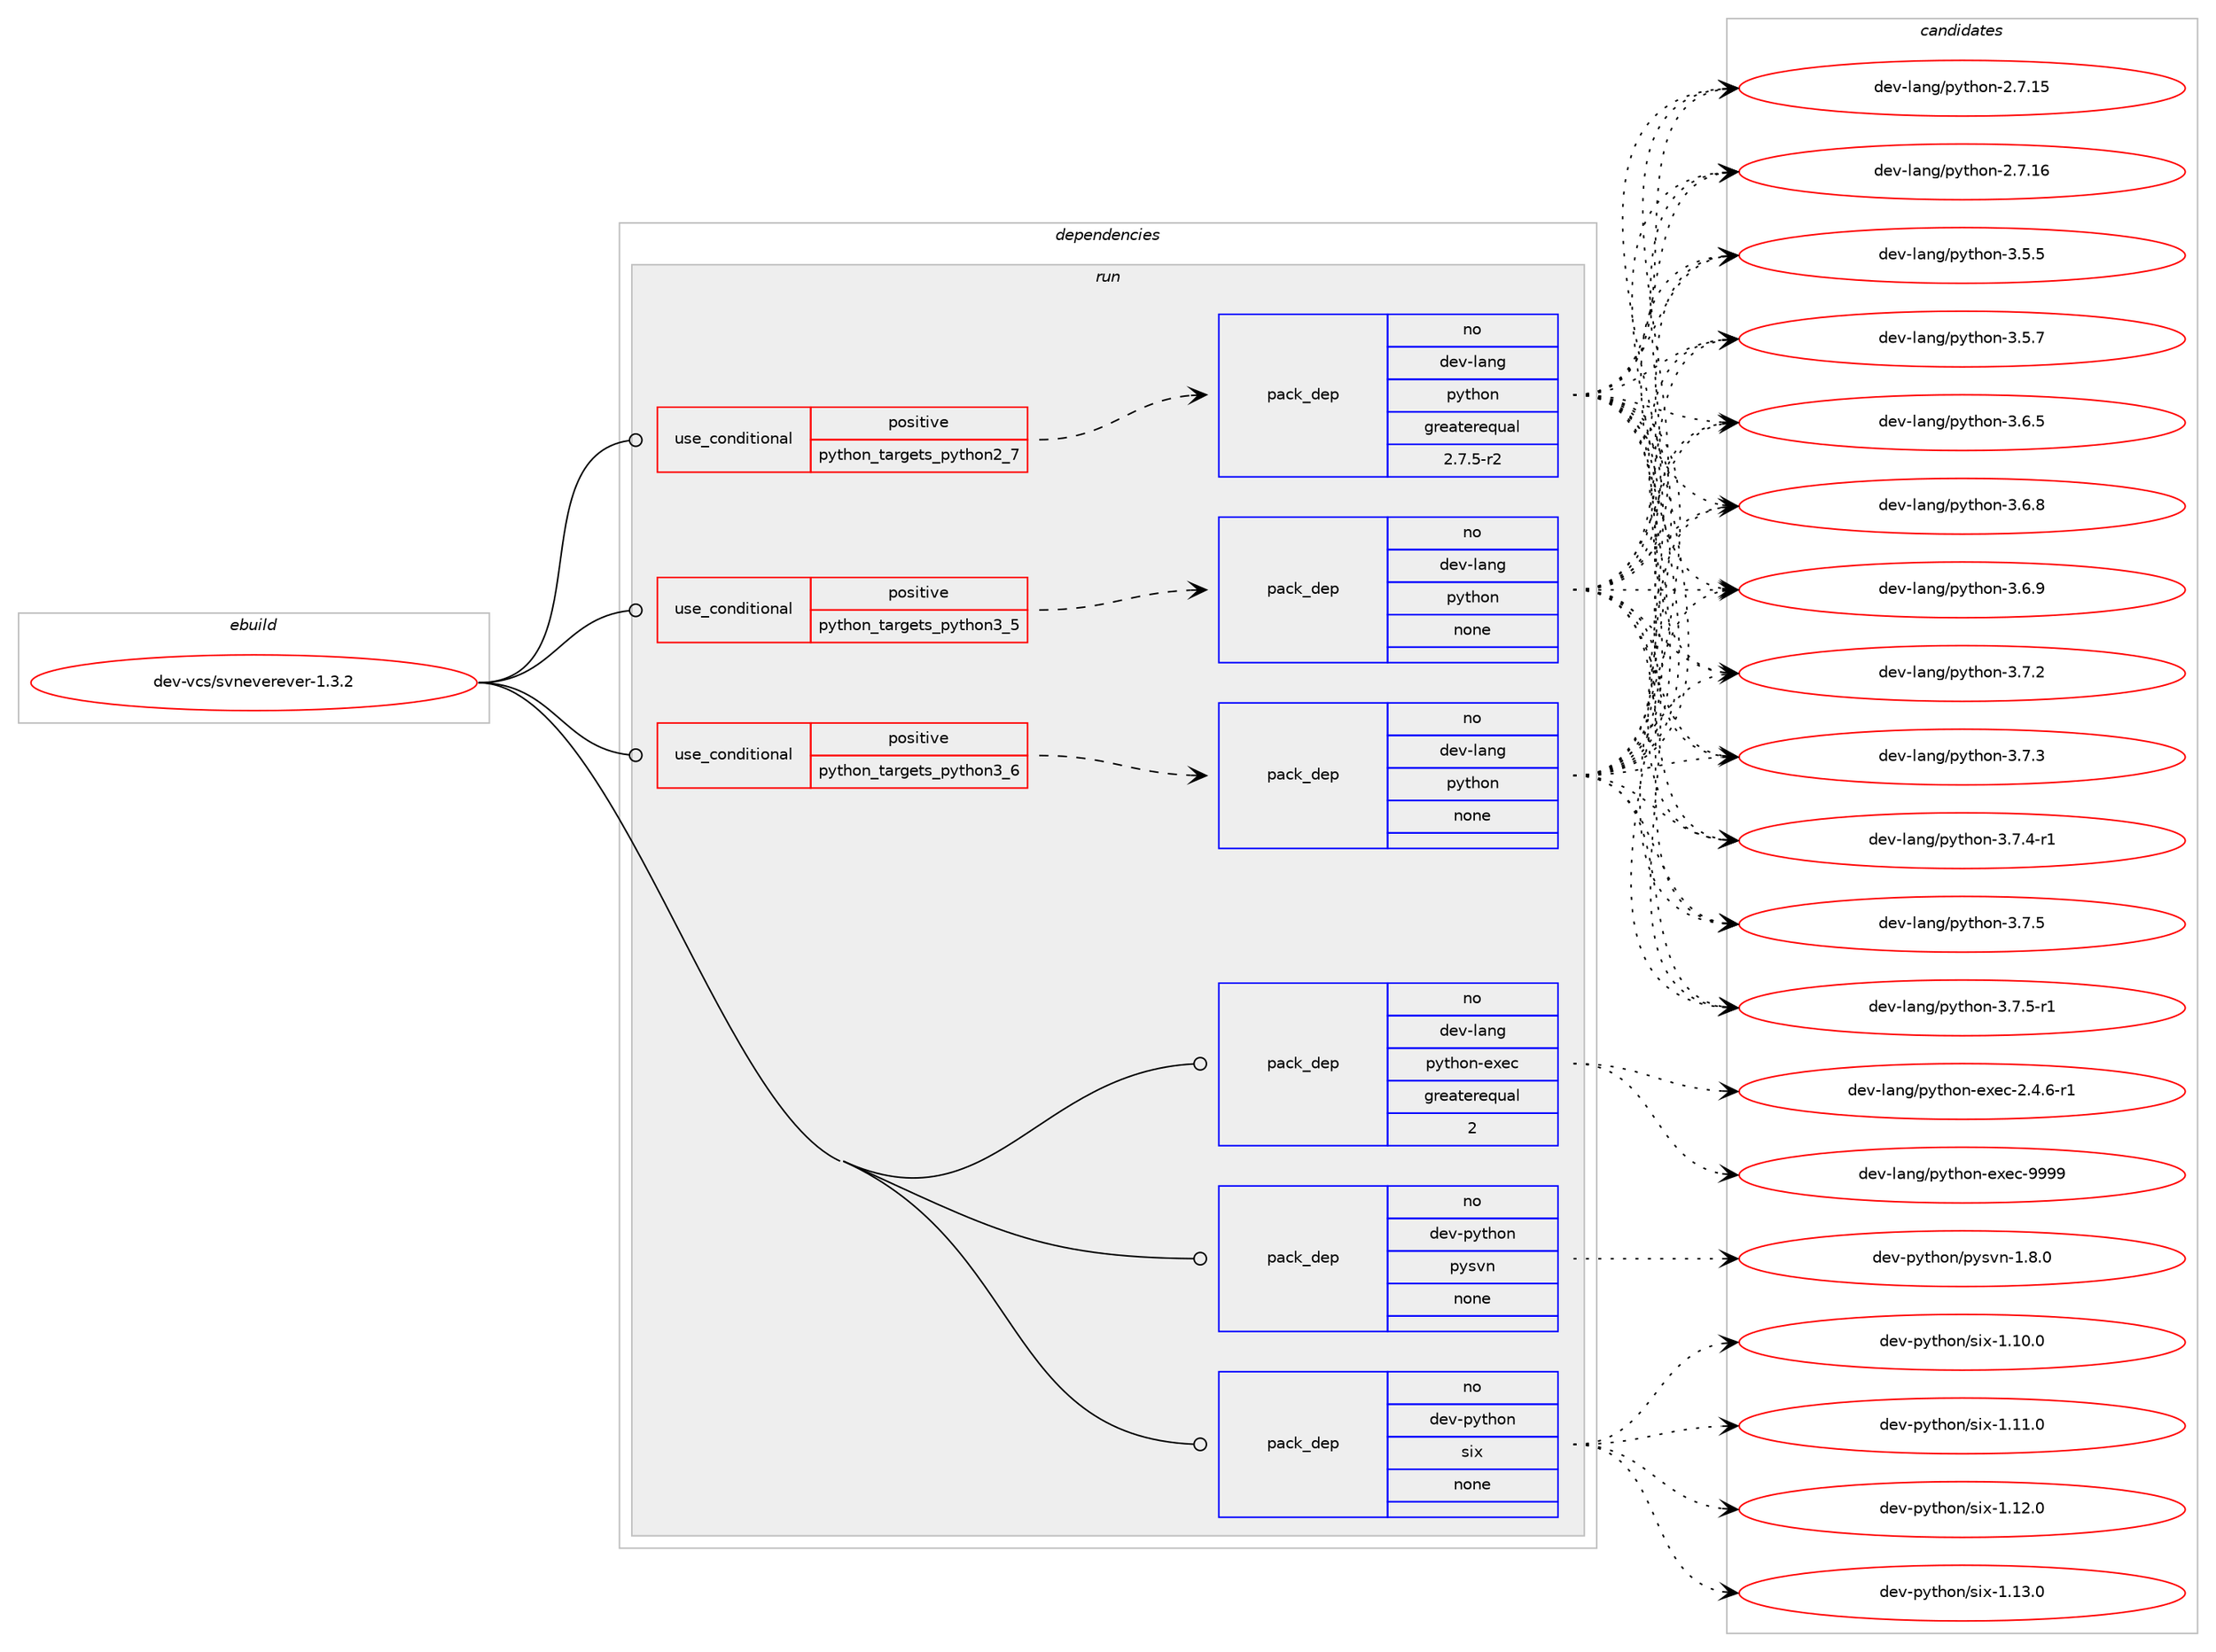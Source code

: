 digraph prolog {

# *************
# Graph options
# *************

newrank=true;
concentrate=true;
compound=true;
graph [rankdir=LR,fontname=Helvetica,fontsize=10,ranksep=1.5];#, ranksep=2.5, nodesep=0.2];
edge  [arrowhead=vee];
node  [fontname=Helvetica,fontsize=10];

# **********
# The ebuild
# **********

subgraph cluster_leftcol {
color=gray;
rank=same;
label=<<i>ebuild</i>>;
id [label="dev-vcs/svneverever-1.3.2", color=red, width=4, href="../dev-vcs/svneverever-1.3.2.svg"];
}

# ****************
# The dependencies
# ****************

subgraph cluster_midcol {
color=gray;
label=<<i>dependencies</i>>;
subgraph cluster_compile {
fillcolor="#eeeeee";
style=filled;
label=<<i>compile</i>>;
}
subgraph cluster_compileandrun {
fillcolor="#eeeeee";
style=filled;
label=<<i>compile and run</i>>;
}
subgraph cluster_run {
fillcolor="#eeeeee";
style=filled;
label=<<i>run</i>>;
subgraph cond184058 {
dependency735401 [label=<<TABLE BORDER="0" CELLBORDER="1" CELLSPACING="0" CELLPADDING="4"><TR><TD ROWSPAN="3" CELLPADDING="10">use_conditional</TD></TR><TR><TD>positive</TD></TR><TR><TD>python_targets_python2_7</TD></TR></TABLE>>, shape=none, color=red];
subgraph pack539108 {
dependency735402 [label=<<TABLE BORDER="0" CELLBORDER="1" CELLSPACING="0" CELLPADDING="4" WIDTH="220"><TR><TD ROWSPAN="6" CELLPADDING="30">pack_dep</TD></TR><TR><TD WIDTH="110">no</TD></TR><TR><TD>dev-lang</TD></TR><TR><TD>python</TD></TR><TR><TD>greaterequal</TD></TR><TR><TD>2.7.5-r2</TD></TR></TABLE>>, shape=none, color=blue];
}
dependency735401:e -> dependency735402:w [weight=20,style="dashed",arrowhead="vee"];
}
id:e -> dependency735401:w [weight=20,style="solid",arrowhead="odot"];
subgraph cond184059 {
dependency735403 [label=<<TABLE BORDER="0" CELLBORDER="1" CELLSPACING="0" CELLPADDING="4"><TR><TD ROWSPAN="3" CELLPADDING="10">use_conditional</TD></TR><TR><TD>positive</TD></TR><TR><TD>python_targets_python3_5</TD></TR></TABLE>>, shape=none, color=red];
subgraph pack539109 {
dependency735404 [label=<<TABLE BORDER="0" CELLBORDER="1" CELLSPACING="0" CELLPADDING="4" WIDTH="220"><TR><TD ROWSPAN="6" CELLPADDING="30">pack_dep</TD></TR><TR><TD WIDTH="110">no</TD></TR><TR><TD>dev-lang</TD></TR><TR><TD>python</TD></TR><TR><TD>none</TD></TR><TR><TD></TD></TR></TABLE>>, shape=none, color=blue];
}
dependency735403:e -> dependency735404:w [weight=20,style="dashed",arrowhead="vee"];
}
id:e -> dependency735403:w [weight=20,style="solid",arrowhead="odot"];
subgraph cond184060 {
dependency735405 [label=<<TABLE BORDER="0" CELLBORDER="1" CELLSPACING="0" CELLPADDING="4"><TR><TD ROWSPAN="3" CELLPADDING="10">use_conditional</TD></TR><TR><TD>positive</TD></TR><TR><TD>python_targets_python3_6</TD></TR></TABLE>>, shape=none, color=red];
subgraph pack539110 {
dependency735406 [label=<<TABLE BORDER="0" CELLBORDER="1" CELLSPACING="0" CELLPADDING="4" WIDTH="220"><TR><TD ROWSPAN="6" CELLPADDING="30">pack_dep</TD></TR><TR><TD WIDTH="110">no</TD></TR><TR><TD>dev-lang</TD></TR><TR><TD>python</TD></TR><TR><TD>none</TD></TR><TR><TD></TD></TR></TABLE>>, shape=none, color=blue];
}
dependency735405:e -> dependency735406:w [weight=20,style="dashed",arrowhead="vee"];
}
id:e -> dependency735405:w [weight=20,style="solid",arrowhead="odot"];
subgraph pack539111 {
dependency735407 [label=<<TABLE BORDER="0" CELLBORDER="1" CELLSPACING="0" CELLPADDING="4" WIDTH="220"><TR><TD ROWSPAN="6" CELLPADDING="30">pack_dep</TD></TR><TR><TD WIDTH="110">no</TD></TR><TR><TD>dev-lang</TD></TR><TR><TD>python-exec</TD></TR><TR><TD>greaterequal</TD></TR><TR><TD>2</TD></TR></TABLE>>, shape=none, color=blue];
}
id:e -> dependency735407:w [weight=20,style="solid",arrowhead="odot"];
subgraph pack539112 {
dependency735408 [label=<<TABLE BORDER="0" CELLBORDER="1" CELLSPACING="0" CELLPADDING="4" WIDTH="220"><TR><TD ROWSPAN="6" CELLPADDING="30">pack_dep</TD></TR><TR><TD WIDTH="110">no</TD></TR><TR><TD>dev-python</TD></TR><TR><TD>pysvn</TD></TR><TR><TD>none</TD></TR><TR><TD></TD></TR></TABLE>>, shape=none, color=blue];
}
id:e -> dependency735408:w [weight=20,style="solid",arrowhead="odot"];
subgraph pack539113 {
dependency735409 [label=<<TABLE BORDER="0" CELLBORDER="1" CELLSPACING="0" CELLPADDING="4" WIDTH="220"><TR><TD ROWSPAN="6" CELLPADDING="30">pack_dep</TD></TR><TR><TD WIDTH="110">no</TD></TR><TR><TD>dev-python</TD></TR><TR><TD>six</TD></TR><TR><TD>none</TD></TR><TR><TD></TD></TR></TABLE>>, shape=none, color=blue];
}
id:e -> dependency735409:w [weight=20,style="solid",arrowhead="odot"];
}
}

# **************
# The candidates
# **************

subgraph cluster_choices {
rank=same;
color=gray;
label=<<i>candidates</i>>;

subgraph choice539108 {
color=black;
nodesep=1;
choice10010111845108971101034711212111610411111045504655464953 [label="dev-lang/python-2.7.15", color=red, width=4,href="../dev-lang/python-2.7.15.svg"];
choice10010111845108971101034711212111610411111045504655464954 [label="dev-lang/python-2.7.16", color=red, width=4,href="../dev-lang/python-2.7.16.svg"];
choice100101118451089711010347112121116104111110455146534653 [label="dev-lang/python-3.5.5", color=red, width=4,href="../dev-lang/python-3.5.5.svg"];
choice100101118451089711010347112121116104111110455146534655 [label="dev-lang/python-3.5.7", color=red, width=4,href="../dev-lang/python-3.5.7.svg"];
choice100101118451089711010347112121116104111110455146544653 [label="dev-lang/python-3.6.5", color=red, width=4,href="../dev-lang/python-3.6.5.svg"];
choice100101118451089711010347112121116104111110455146544656 [label="dev-lang/python-3.6.8", color=red, width=4,href="../dev-lang/python-3.6.8.svg"];
choice100101118451089711010347112121116104111110455146544657 [label="dev-lang/python-3.6.9", color=red, width=4,href="../dev-lang/python-3.6.9.svg"];
choice100101118451089711010347112121116104111110455146554650 [label="dev-lang/python-3.7.2", color=red, width=4,href="../dev-lang/python-3.7.2.svg"];
choice100101118451089711010347112121116104111110455146554651 [label="dev-lang/python-3.7.3", color=red, width=4,href="../dev-lang/python-3.7.3.svg"];
choice1001011184510897110103471121211161041111104551465546524511449 [label="dev-lang/python-3.7.4-r1", color=red, width=4,href="../dev-lang/python-3.7.4-r1.svg"];
choice100101118451089711010347112121116104111110455146554653 [label="dev-lang/python-3.7.5", color=red, width=4,href="../dev-lang/python-3.7.5.svg"];
choice1001011184510897110103471121211161041111104551465546534511449 [label="dev-lang/python-3.7.5-r1", color=red, width=4,href="../dev-lang/python-3.7.5-r1.svg"];
dependency735402:e -> choice10010111845108971101034711212111610411111045504655464953:w [style=dotted,weight="100"];
dependency735402:e -> choice10010111845108971101034711212111610411111045504655464954:w [style=dotted,weight="100"];
dependency735402:e -> choice100101118451089711010347112121116104111110455146534653:w [style=dotted,weight="100"];
dependency735402:e -> choice100101118451089711010347112121116104111110455146534655:w [style=dotted,weight="100"];
dependency735402:e -> choice100101118451089711010347112121116104111110455146544653:w [style=dotted,weight="100"];
dependency735402:e -> choice100101118451089711010347112121116104111110455146544656:w [style=dotted,weight="100"];
dependency735402:e -> choice100101118451089711010347112121116104111110455146544657:w [style=dotted,weight="100"];
dependency735402:e -> choice100101118451089711010347112121116104111110455146554650:w [style=dotted,weight="100"];
dependency735402:e -> choice100101118451089711010347112121116104111110455146554651:w [style=dotted,weight="100"];
dependency735402:e -> choice1001011184510897110103471121211161041111104551465546524511449:w [style=dotted,weight="100"];
dependency735402:e -> choice100101118451089711010347112121116104111110455146554653:w [style=dotted,weight="100"];
dependency735402:e -> choice1001011184510897110103471121211161041111104551465546534511449:w [style=dotted,weight="100"];
}
subgraph choice539109 {
color=black;
nodesep=1;
choice10010111845108971101034711212111610411111045504655464953 [label="dev-lang/python-2.7.15", color=red, width=4,href="../dev-lang/python-2.7.15.svg"];
choice10010111845108971101034711212111610411111045504655464954 [label="dev-lang/python-2.7.16", color=red, width=4,href="../dev-lang/python-2.7.16.svg"];
choice100101118451089711010347112121116104111110455146534653 [label="dev-lang/python-3.5.5", color=red, width=4,href="../dev-lang/python-3.5.5.svg"];
choice100101118451089711010347112121116104111110455146534655 [label="dev-lang/python-3.5.7", color=red, width=4,href="../dev-lang/python-3.5.7.svg"];
choice100101118451089711010347112121116104111110455146544653 [label="dev-lang/python-3.6.5", color=red, width=4,href="../dev-lang/python-3.6.5.svg"];
choice100101118451089711010347112121116104111110455146544656 [label="dev-lang/python-3.6.8", color=red, width=4,href="../dev-lang/python-3.6.8.svg"];
choice100101118451089711010347112121116104111110455146544657 [label="dev-lang/python-3.6.9", color=red, width=4,href="../dev-lang/python-3.6.9.svg"];
choice100101118451089711010347112121116104111110455146554650 [label="dev-lang/python-3.7.2", color=red, width=4,href="../dev-lang/python-3.7.2.svg"];
choice100101118451089711010347112121116104111110455146554651 [label="dev-lang/python-3.7.3", color=red, width=4,href="../dev-lang/python-3.7.3.svg"];
choice1001011184510897110103471121211161041111104551465546524511449 [label="dev-lang/python-3.7.4-r1", color=red, width=4,href="../dev-lang/python-3.7.4-r1.svg"];
choice100101118451089711010347112121116104111110455146554653 [label="dev-lang/python-3.7.5", color=red, width=4,href="../dev-lang/python-3.7.5.svg"];
choice1001011184510897110103471121211161041111104551465546534511449 [label="dev-lang/python-3.7.5-r1", color=red, width=4,href="../dev-lang/python-3.7.5-r1.svg"];
dependency735404:e -> choice10010111845108971101034711212111610411111045504655464953:w [style=dotted,weight="100"];
dependency735404:e -> choice10010111845108971101034711212111610411111045504655464954:w [style=dotted,weight="100"];
dependency735404:e -> choice100101118451089711010347112121116104111110455146534653:w [style=dotted,weight="100"];
dependency735404:e -> choice100101118451089711010347112121116104111110455146534655:w [style=dotted,weight="100"];
dependency735404:e -> choice100101118451089711010347112121116104111110455146544653:w [style=dotted,weight="100"];
dependency735404:e -> choice100101118451089711010347112121116104111110455146544656:w [style=dotted,weight="100"];
dependency735404:e -> choice100101118451089711010347112121116104111110455146544657:w [style=dotted,weight="100"];
dependency735404:e -> choice100101118451089711010347112121116104111110455146554650:w [style=dotted,weight="100"];
dependency735404:e -> choice100101118451089711010347112121116104111110455146554651:w [style=dotted,weight="100"];
dependency735404:e -> choice1001011184510897110103471121211161041111104551465546524511449:w [style=dotted,weight="100"];
dependency735404:e -> choice100101118451089711010347112121116104111110455146554653:w [style=dotted,weight="100"];
dependency735404:e -> choice1001011184510897110103471121211161041111104551465546534511449:w [style=dotted,weight="100"];
}
subgraph choice539110 {
color=black;
nodesep=1;
choice10010111845108971101034711212111610411111045504655464953 [label="dev-lang/python-2.7.15", color=red, width=4,href="../dev-lang/python-2.7.15.svg"];
choice10010111845108971101034711212111610411111045504655464954 [label="dev-lang/python-2.7.16", color=red, width=4,href="../dev-lang/python-2.7.16.svg"];
choice100101118451089711010347112121116104111110455146534653 [label="dev-lang/python-3.5.5", color=red, width=4,href="../dev-lang/python-3.5.5.svg"];
choice100101118451089711010347112121116104111110455146534655 [label="dev-lang/python-3.5.7", color=red, width=4,href="../dev-lang/python-3.5.7.svg"];
choice100101118451089711010347112121116104111110455146544653 [label="dev-lang/python-3.6.5", color=red, width=4,href="../dev-lang/python-3.6.5.svg"];
choice100101118451089711010347112121116104111110455146544656 [label="dev-lang/python-3.6.8", color=red, width=4,href="../dev-lang/python-3.6.8.svg"];
choice100101118451089711010347112121116104111110455146544657 [label="dev-lang/python-3.6.9", color=red, width=4,href="../dev-lang/python-3.6.9.svg"];
choice100101118451089711010347112121116104111110455146554650 [label="dev-lang/python-3.7.2", color=red, width=4,href="../dev-lang/python-3.7.2.svg"];
choice100101118451089711010347112121116104111110455146554651 [label="dev-lang/python-3.7.3", color=red, width=4,href="../dev-lang/python-3.7.3.svg"];
choice1001011184510897110103471121211161041111104551465546524511449 [label="dev-lang/python-3.7.4-r1", color=red, width=4,href="../dev-lang/python-3.7.4-r1.svg"];
choice100101118451089711010347112121116104111110455146554653 [label="dev-lang/python-3.7.5", color=red, width=4,href="../dev-lang/python-3.7.5.svg"];
choice1001011184510897110103471121211161041111104551465546534511449 [label="dev-lang/python-3.7.5-r1", color=red, width=4,href="../dev-lang/python-3.7.5-r1.svg"];
dependency735406:e -> choice10010111845108971101034711212111610411111045504655464953:w [style=dotted,weight="100"];
dependency735406:e -> choice10010111845108971101034711212111610411111045504655464954:w [style=dotted,weight="100"];
dependency735406:e -> choice100101118451089711010347112121116104111110455146534653:w [style=dotted,weight="100"];
dependency735406:e -> choice100101118451089711010347112121116104111110455146534655:w [style=dotted,weight="100"];
dependency735406:e -> choice100101118451089711010347112121116104111110455146544653:w [style=dotted,weight="100"];
dependency735406:e -> choice100101118451089711010347112121116104111110455146544656:w [style=dotted,weight="100"];
dependency735406:e -> choice100101118451089711010347112121116104111110455146544657:w [style=dotted,weight="100"];
dependency735406:e -> choice100101118451089711010347112121116104111110455146554650:w [style=dotted,weight="100"];
dependency735406:e -> choice100101118451089711010347112121116104111110455146554651:w [style=dotted,weight="100"];
dependency735406:e -> choice1001011184510897110103471121211161041111104551465546524511449:w [style=dotted,weight="100"];
dependency735406:e -> choice100101118451089711010347112121116104111110455146554653:w [style=dotted,weight="100"];
dependency735406:e -> choice1001011184510897110103471121211161041111104551465546534511449:w [style=dotted,weight="100"];
}
subgraph choice539111 {
color=black;
nodesep=1;
choice10010111845108971101034711212111610411111045101120101994550465246544511449 [label="dev-lang/python-exec-2.4.6-r1", color=red, width=4,href="../dev-lang/python-exec-2.4.6-r1.svg"];
choice10010111845108971101034711212111610411111045101120101994557575757 [label="dev-lang/python-exec-9999", color=red, width=4,href="../dev-lang/python-exec-9999.svg"];
dependency735407:e -> choice10010111845108971101034711212111610411111045101120101994550465246544511449:w [style=dotted,weight="100"];
dependency735407:e -> choice10010111845108971101034711212111610411111045101120101994557575757:w [style=dotted,weight="100"];
}
subgraph choice539112 {
color=black;
nodesep=1;
choice1001011184511212111610411111047112121115118110454946564648 [label="dev-python/pysvn-1.8.0", color=red, width=4,href="../dev-python/pysvn-1.8.0.svg"];
dependency735408:e -> choice1001011184511212111610411111047112121115118110454946564648:w [style=dotted,weight="100"];
}
subgraph choice539113 {
color=black;
nodesep=1;
choice100101118451121211161041111104711510512045494649484648 [label="dev-python/six-1.10.0", color=red, width=4,href="../dev-python/six-1.10.0.svg"];
choice100101118451121211161041111104711510512045494649494648 [label="dev-python/six-1.11.0", color=red, width=4,href="../dev-python/six-1.11.0.svg"];
choice100101118451121211161041111104711510512045494649504648 [label="dev-python/six-1.12.0", color=red, width=4,href="../dev-python/six-1.12.0.svg"];
choice100101118451121211161041111104711510512045494649514648 [label="dev-python/six-1.13.0", color=red, width=4,href="../dev-python/six-1.13.0.svg"];
dependency735409:e -> choice100101118451121211161041111104711510512045494649484648:w [style=dotted,weight="100"];
dependency735409:e -> choice100101118451121211161041111104711510512045494649494648:w [style=dotted,weight="100"];
dependency735409:e -> choice100101118451121211161041111104711510512045494649504648:w [style=dotted,weight="100"];
dependency735409:e -> choice100101118451121211161041111104711510512045494649514648:w [style=dotted,weight="100"];
}
}

}
